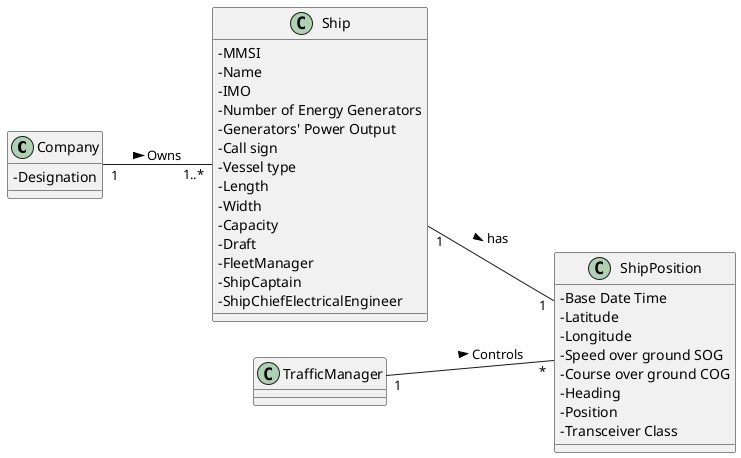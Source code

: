 @startuml
'https://plantuml.com/class-diagram

skinparam classAttributeIconSize 0
left to right direction

class Company {
-Designation
}

class Ship {
-MMSI
-Name
-IMO
-Number of Energy Generators
-Generators' Power Output
-Call sign
-Vessel type
-Length
-Width
-Capacity
-Draft
-FleetManager
-ShipCaptain
-ShipChiefElectricalEngineer
}

class ShipPosition {
-Base Date Time
-Latitude
-Longitude
-Speed over ground SOG
-Course over ground COG
-Heading
-Position
-Transceiver Class
}

class TrafficManager

Company "1" -- "1..*" Ship : Owns >
Ship "1" -- "1" ShipPosition : has >
TrafficManager "1" -- "*" ShipPosition : Controls >

@enduml